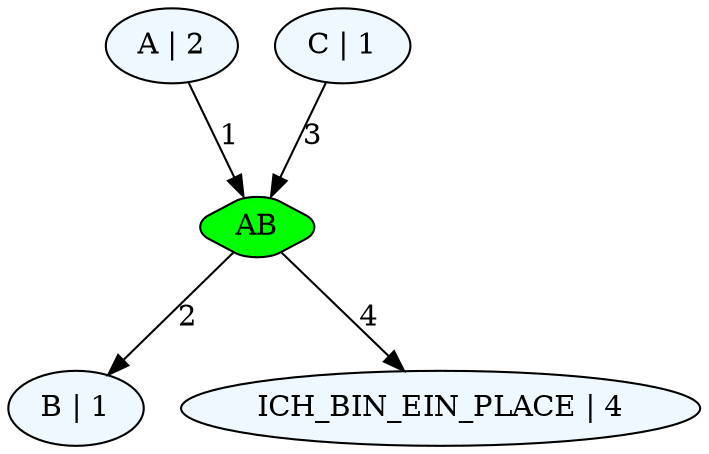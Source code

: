digraph Ampel {
	PLACE_A [style="rounded, filled", fillcolor=aliceblue, label = "A | 2"]
	PLACE_B [style="rounded, filled", fillcolor=aliceblue, label = "B | 1"]
	PLACE_C [style="rounded, filled", fillcolor=aliceblue, label = "C | 1"]
	PLACE_ICH_BIN_EIN_PLACE [style="rounded, filled", fillcolor=aliceblue, label = "ICH_BIN_EIN_PLACE | 4"]
	TRANSITION_AB [style="rounded, filled", shape=diamond, fillcolor=green, label = AB]

	PLACE_A -> TRANSITION_AB [label=1]
	PLACE_C -> TRANSITION_AB [label=3]
	TRANSITION_AB -> PLACE_B [label=2]
	TRANSITION_AB -> PLACE_ICH_BIN_EIN_PLACE [label=4]
}
